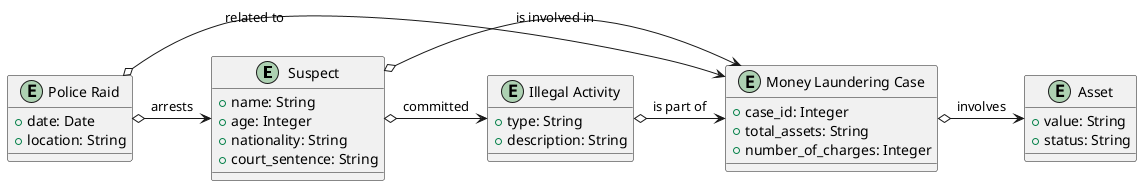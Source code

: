 
@startuml
entity "Suspect" {
    +name: String
    +age: Integer
    +nationality: String
    +court_sentence: String
}

entity "Money Laundering Case" {
    +case_id: Integer
    +total_assets: String
    +number_of_charges: Integer
}

entity "Illegal Activity" {
    +type: String
    +description: String
}

entity "Police Raid" {
    +date: Date
    +location: String
}

entity "Asset" {
    +value: String
    +status: String
}

"Suspect" o-> "Money Laundering Case" : "is involved in" 
"Suspect" o-> "Illegal Activity" : "committed"
"Money Laundering Case" o-> "Asset" : "involves"
"Police Raid" o-> "Suspect" : "arrests"
"Police Raid" o-> "Money Laundering Case" : "related to"
"Illegal Activity" o-> "Money Laundering Case" : "is part of"
@enduml
